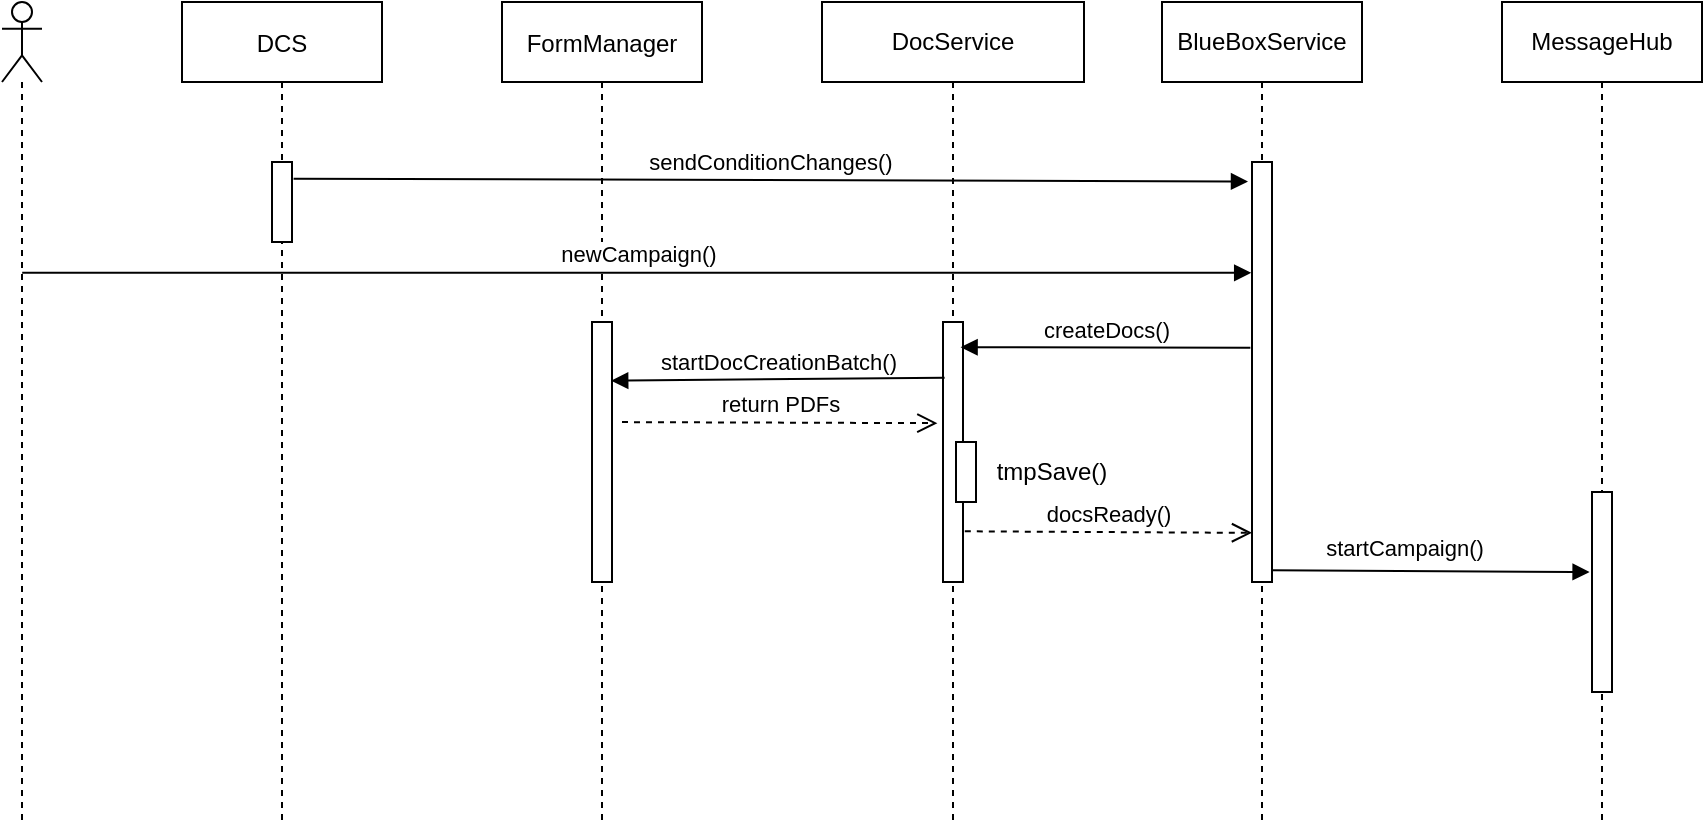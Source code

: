 <mxfile version="19.0.3" type="device"><diagram id="kgpKYQtTHZ0yAKxKKP6v" name="Page-1"><mxGraphModel dx="2272" dy="854" grid="1" gridSize="10" guides="1" tooltips="1" connect="1" arrows="1" fold="1" page="1" pageScale="1" pageWidth="850" pageHeight="1100" math="0" shadow="0"><root><mxCell id="0"/><mxCell id="1" parent="0"/><mxCell id="3nuBFxr9cyL0pnOWT2aG-1" value="FormManager" style="shape=umlLifeline;perimeter=lifelinePerimeter;container=1;collapsible=0;recursiveResize=0;rounded=0;shadow=0;strokeWidth=1;" parent="1" vertex="1"><mxGeometry x="200" y="80" width="100" height="410" as="geometry"/></mxCell><mxCell id="iR60lgrwX-XmN6RpCtQh-10" value="" style="html=1;points=[];perimeter=orthogonalPerimeter;" vertex="1" parent="3nuBFxr9cyL0pnOWT2aG-1"><mxGeometry x="45" y="160" width="10" height="130" as="geometry"/></mxCell><mxCell id="3nuBFxr9cyL0pnOWT2aG-5" value="DCS" style="shape=umlLifeline;perimeter=lifelinePerimeter;container=1;collapsible=0;recursiveResize=0;rounded=0;shadow=0;strokeWidth=1;" parent="1" vertex="1"><mxGeometry x="40" y="80" width="100" height="410" as="geometry"/></mxCell><mxCell id="k9OkKh0-9m4vMwA78Dse-3" value="" style="html=1;points=[];perimeter=orthogonalPerimeter;" parent="3nuBFxr9cyL0pnOWT2aG-5" vertex="1"><mxGeometry x="45" y="80" width="10" height="40" as="geometry"/></mxCell><mxCell id="ea09V0yd1kSOe8RMgBQb-2" value="DocService" style="shape=umlLifeline;perimeter=lifelinePerimeter;whiteSpace=wrap;html=1;container=1;collapsible=0;recursiveResize=0;outlineConnect=0;" parent="1" vertex="1"><mxGeometry x="360" y="80" width="131" height="410" as="geometry"/></mxCell><mxCell id="iR60lgrwX-XmN6RpCtQh-9" value="" style="html=1;points=[];perimeter=orthogonalPerimeter;" vertex="1" parent="ea09V0yd1kSOe8RMgBQb-2"><mxGeometry x="60.5" y="160" width="10" height="130" as="geometry"/></mxCell><mxCell id="iR60lgrwX-XmN6RpCtQh-11" value="" style="html=1;points=[];perimeter=orthogonalPerimeter;" vertex="1" parent="ea09V0yd1kSOe8RMgBQb-2"><mxGeometry x="67" y="220" width="10" height="30" as="geometry"/></mxCell><UserObject label="tmpSave()" placeholders="1" name="Variable" id="iR60lgrwX-XmN6RpCtQh-6"><mxCell style="text;html=1;strokeColor=none;fillColor=none;align=center;verticalAlign=middle;whiteSpace=wrap;overflow=hidden;" vertex="1" parent="ea09V0yd1kSOe8RMgBQb-2"><mxGeometry x="75" y="225" width="80" height="20" as="geometry"/></mxCell></UserObject><mxCell id="ea09V0yd1kSOe8RMgBQb-3" value="sendConditionChanges()" style="html=1;verticalAlign=bottom;endArrow=block;rounded=0;entryX=-0.2;entryY=0.044;entryDx=0;entryDy=0;entryPerimeter=0;exitX=1.08;exitY=0.009;exitDx=0;exitDy=0;exitPerimeter=0;" parent="1" edge="1"><mxGeometry width="80" relative="1" as="geometry"><mxPoint x="95.8" y="168.36" as="sourcePoint"/><mxPoint x="573" y="169.76" as="targetPoint"/></mxGeometry></mxCell><mxCell id="ea09V0yd1kSOe8RMgBQb-6" value="newCampaign()" style="html=1;verticalAlign=bottom;endArrow=block;rounded=0;entryX=-0.04;entryY=0.494;entryDx=0;entryDy=0;entryPerimeter=0;" parent="1" edge="1"><mxGeometry width="80" relative="1" as="geometry"><mxPoint x="-39.9" y="215.4" as="sourcePoint"/><mxPoint x="574.6" y="215.4" as="targetPoint"/></mxGeometry></mxCell><mxCell id="WCg2CHd3Yox2kWHHQ7bc-1" value="" style="shape=umlLifeline;participant=umlActor;perimeter=lifelinePerimeter;whiteSpace=wrap;html=1;container=1;collapsible=0;recursiveResize=0;verticalAlign=top;spacingTop=36;outlineConnect=0;" parent="1" vertex="1"><mxGeometry x="-50" y="80" width="20" height="410" as="geometry"/></mxCell><mxCell id="WCg2CHd3Yox2kWHHQ7bc-2" value="MessageHub" style="shape=umlLifeline;perimeter=lifelinePerimeter;whiteSpace=wrap;html=1;container=1;collapsible=0;recursiveResize=0;outlineConnect=0;" parent="1" vertex="1"><mxGeometry x="700" y="80" width="100" height="410" as="geometry"/></mxCell><mxCell id="iR60lgrwX-XmN6RpCtQh-12" value="" style="html=1;points=[];perimeter=orthogonalPerimeter;" vertex="1" parent="WCg2CHd3Yox2kWHHQ7bc-2"><mxGeometry x="45" y="245" width="10" height="100" as="geometry"/></mxCell><mxCell id="iR60lgrwX-XmN6RpCtQh-2" value="BlueBoxService" style="shape=umlLifeline;perimeter=lifelinePerimeter;whiteSpace=wrap;html=1;container=1;collapsible=0;recursiveResize=0;outlineConnect=0;" vertex="1" parent="1"><mxGeometry x="530" y="80" width="100" height="410" as="geometry"/></mxCell><mxCell id="3nuBFxr9cyL0pnOWT2aG-6" value="" style="points=[];perimeter=orthogonalPerimeter;rounded=0;shadow=0;strokeWidth=1;" parent="iR60lgrwX-XmN6RpCtQh-2" vertex="1"><mxGeometry x="45" y="80" width="10" height="210" as="geometry"/></mxCell><mxCell id="iR60lgrwX-XmN6RpCtQh-3" value="startDocCreationBatch()" style="html=1;verticalAlign=bottom;endArrow=block;rounded=0;entryX=0.96;entryY=0.226;entryDx=0;entryDy=0;entryPerimeter=0;exitX=0.08;exitY=0.214;exitDx=0;exitDy=0;exitPerimeter=0;" edge="1" parent="1" source="iR60lgrwX-XmN6RpCtQh-9" target="iR60lgrwX-XmN6RpCtQh-10"><mxGeometry width="80" relative="1" as="geometry"><mxPoint x="295.62" y="353.92" as="sourcePoint"/><mxPoint x="103.71" y="354.88" as="targetPoint"/></mxGeometry></mxCell><mxCell id="iR60lgrwX-XmN6RpCtQh-4" value="return PDFs" style="html=1;verticalAlign=bottom;endArrow=open;dashed=1;endSize=8;rounded=0;exitX=1.5;exitY=0.385;exitDx=0;exitDy=0;exitPerimeter=0;entryX=-0.28;entryY=0.389;entryDx=0;entryDy=0;entryPerimeter=0;" edge="1" parent="1" source="iR60lgrwX-XmN6RpCtQh-10" target="iR60lgrwX-XmN6RpCtQh-9"><mxGeometry relative="1" as="geometry"><mxPoint x="104.19" y="378.64" as="sourcePoint"/><mxPoint x="295.14" y="378.64" as="targetPoint"/></mxGeometry></mxCell><mxCell id="iR60lgrwX-XmN6RpCtQh-5" value="createDocs()" style="html=1;verticalAlign=bottom;endArrow=block;rounded=0;entryX=0.88;entryY=0.097;entryDx=0;entryDy=0;entryPerimeter=0;exitX=-0.081;exitY=0.238;exitDx=0;exitDy=0;exitPerimeter=0;" edge="1" parent="1" target="iR60lgrwX-XmN6RpCtQh-9"><mxGeometry width="80" relative="1" as="geometry"><mxPoint x="574.19" y="252.84" as="sourcePoint"/><mxPoint x="385.62" y="252.87" as="targetPoint"/></mxGeometry></mxCell><mxCell id="iR60lgrwX-XmN6RpCtQh-7" value="startCampaign()" style="html=1;verticalAlign=bottom;endArrow=block;rounded=0;exitX=0.96;exitY=0.972;exitDx=0;exitDy=0;exitPerimeter=0;entryX=-0.12;entryY=0.4;entryDx=0;entryDy=0;entryPerimeter=0;" edge="1" parent="1" source="3nuBFxr9cyL0pnOWT2aG-6" target="iR60lgrwX-XmN6RpCtQh-12"><mxGeometry x="-0.173" y="2" width="80" relative="1" as="geometry"><mxPoint x="504.19" y="451.72" as="sourcePoint"/><mxPoint x="663.24" y="452.3" as="targetPoint"/><mxPoint as="offset"/></mxGeometry></mxCell><mxCell id="iR60lgrwX-XmN6RpCtQh-8" value="docsReady()" style="html=1;verticalAlign=bottom;endArrow=open;dashed=1;endSize=8;rounded=0;entryX=0;entryY=0.883;entryDx=0;entryDy=0;entryPerimeter=0;exitX=1.09;exitY=0.805;exitDx=0;exitDy=0;exitPerimeter=0;" edge="1" parent="1" source="iR60lgrwX-XmN6RpCtQh-9" target="3nuBFxr9cyL0pnOWT2aG-6"><mxGeometry relative="1" as="geometry"><mxPoint x="500" y="360" as="sourcePoint"/><mxPoint x="493.14" y="431.92" as="targetPoint"/></mxGeometry></mxCell></root></mxGraphModel></diagram></mxfile>